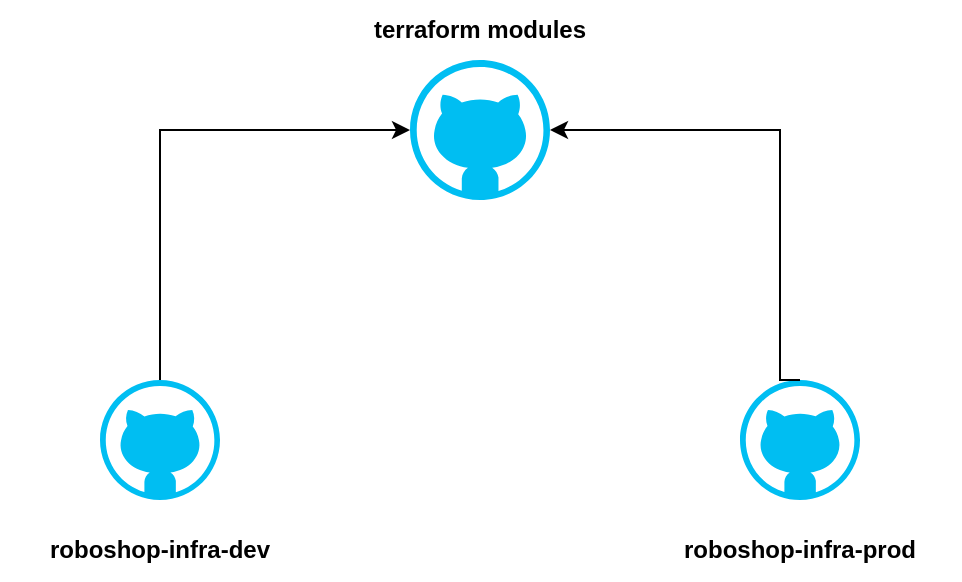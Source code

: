 <mxfile version="28.2.7">
  <diagram name="Page-1" id="kfQVyuvJjMnIyKn5fk-x">
    <mxGraphModel dx="1042" dy="561" grid="1" gridSize="10" guides="1" tooltips="1" connect="1" arrows="1" fold="1" page="1" pageScale="1" pageWidth="850" pageHeight="1100" math="0" shadow="0">
      <root>
        <mxCell id="0" />
        <mxCell id="1" parent="0" />
        <mxCell id="VHOZho80c-FRoIl4UP61-1" value="" style="verticalLabelPosition=bottom;html=1;verticalAlign=top;align=center;strokeColor=none;fillColor=#00BEF2;shape=mxgraph.azure.github_code;pointerEvents=1;" vertex="1" parent="1">
          <mxGeometry x="355" y="40" width="70" height="70" as="geometry" />
        </mxCell>
        <mxCell id="VHOZho80c-FRoIl4UP61-2" value="&lt;b&gt;terraform modules&lt;/b&gt;" style="text;html=1;whiteSpace=wrap;strokeColor=none;fillColor=none;align=center;verticalAlign=middle;rounded=0;" vertex="1" parent="1">
          <mxGeometry x="325" y="10" width="130" height="30" as="geometry" />
        </mxCell>
        <mxCell id="VHOZho80c-FRoIl4UP61-3" value="" style="verticalLabelPosition=bottom;html=1;verticalAlign=top;align=center;strokeColor=none;fillColor=#00BEF2;shape=mxgraph.azure.github_code;pointerEvents=1;" vertex="1" parent="1">
          <mxGeometry x="200" y="200" width="60" height="60" as="geometry" />
        </mxCell>
        <mxCell id="VHOZho80c-FRoIl4UP61-4" value="&lt;b&gt;roboshop-infra-dev&lt;/b&gt;" style="text;html=1;whiteSpace=wrap;strokeColor=none;fillColor=none;align=center;verticalAlign=middle;rounded=0;" vertex="1" parent="1">
          <mxGeometry x="150" y="270" width="160" height="30" as="geometry" />
        </mxCell>
        <mxCell id="VHOZho80c-FRoIl4UP61-5" style="edgeStyle=orthogonalEdgeStyle;rounded=0;orthogonalLoop=1;jettySize=auto;html=1;entryX=0;entryY=0.5;entryDx=0;entryDy=0;entryPerimeter=0;" edge="1" parent="1" source="VHOZho80c-FRoIl4UP61-3" target="VHOZho80c-FRoIl4UP61-1">
          <mxGeometry relative="1" as="geometry">
            <Array as="points">
              <mxPoint x="230" y="75" />
            </Array>
          </mxGeometry>
        </mxCell>
        <mxCell id="VHOZho80c-FRoIl4UP61-6" value="" style="verticalLabelPosition=bottom;html=1;verticalAlign=top;align=center;strokeColor=none;fillColor=#00BEF2;shape=mxgraph.azure.github_code;pointerEvents=1;" vertex="1" parent="1">
          <mxGeometry x="520" y="200" width="60" height="60" as="geometry" />
        </mxCell>
        <mxCell id="VHOZho80c-FRoIl4UP61-7" value="&lt;b&gt;roboshop-infra-prod&lt;/b&gt;" style="text;html=1;whiteSpace=wrap;strokeColor=none;fillColor=none;align=center;verticalAlign=middle;rounded=0;" vertex="1" parent="1">
          <mxGeometry x="470" y="270" width="160" height="30" as="geometry" />
        </mxCell>
        <mxCell id="VHOZho80c-FRoIl4UP61-8" style="edgeStyle=orthogonalEdgeStyle;rounded=0;orthogonalLoop=1;jettySize=auto;html=1;entryX=1;entryY=0.5;entryDx=0;entryDy=0;entryPerimeter=0;exitX=0.5;exitY=0;exitDx=0;exitDy=0;exitPerimeter=0;" edge="1" parent="1" source="VHOZho80c-FRoIl4UP61-6" target="VHOZho80c-FRoIl4UP61-1">
          <mxGeometry relative="1" as="geometry">
            <Array as="points">
              <mxPoint x="540" y="200" />
              <mxPoint x="540" y="75" />
            </Array>
          </mxGeometry>
        </mxCell>
      </root>
    </mxGraphModel>
  </diagram>
</mxfile>
